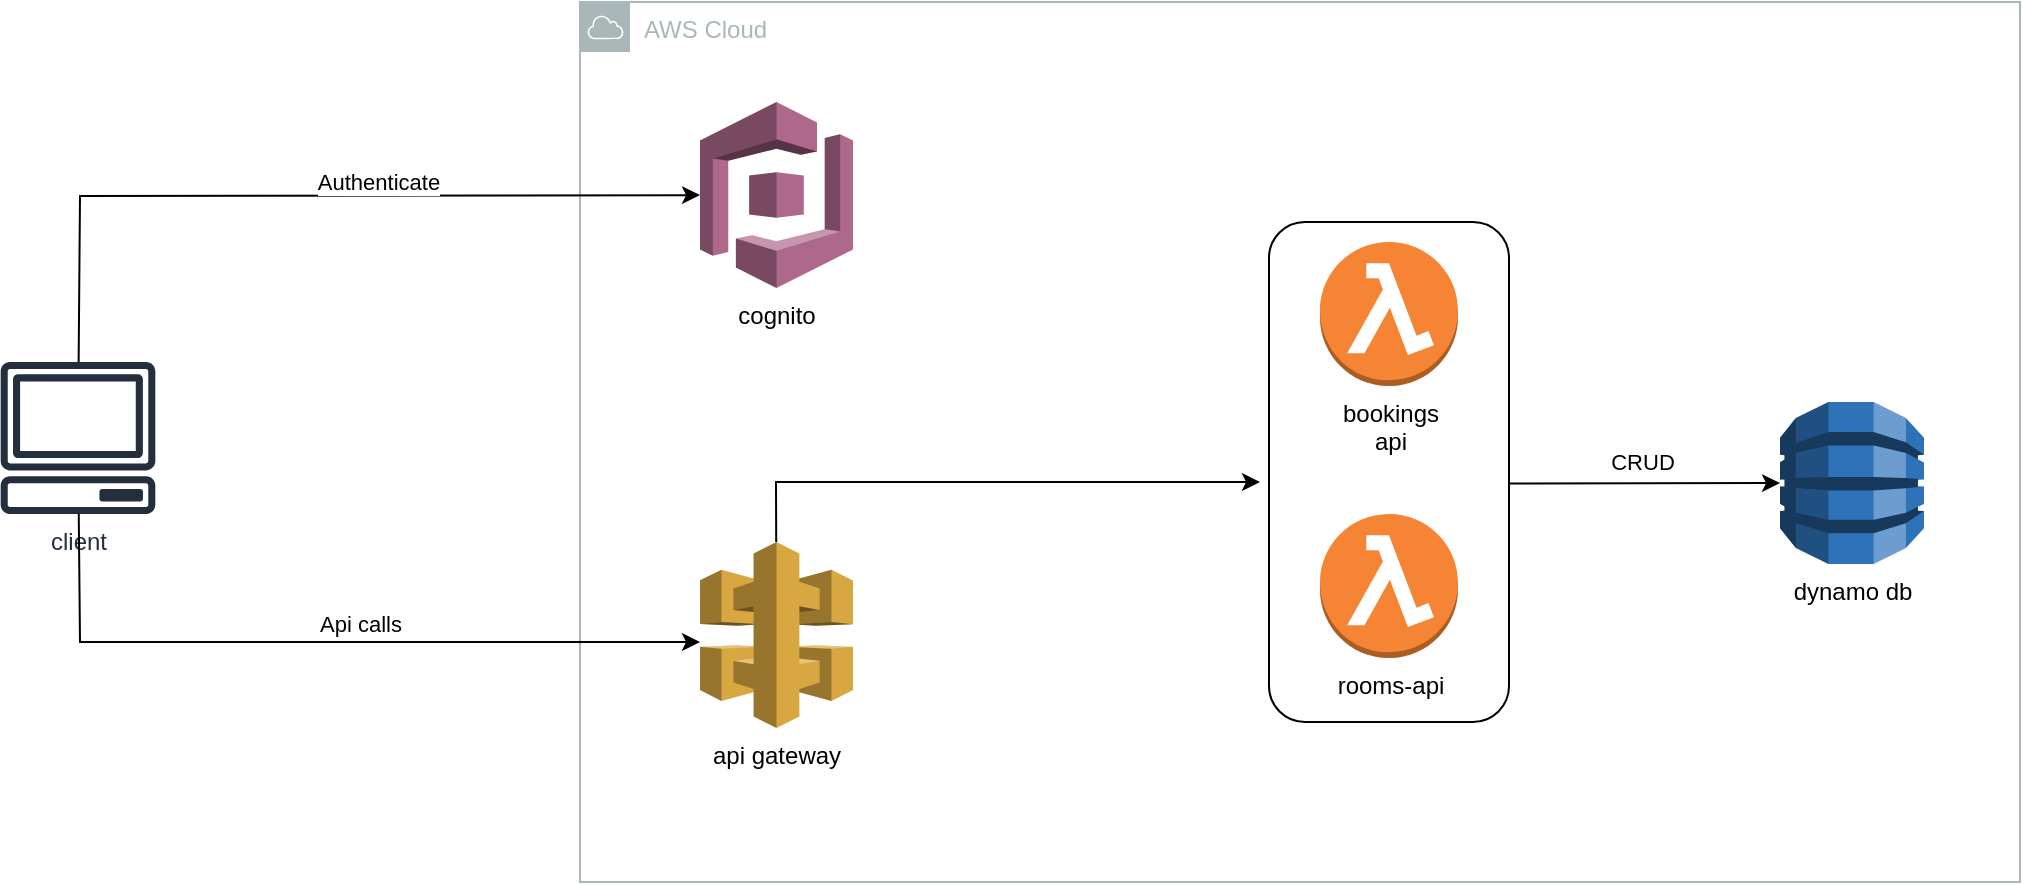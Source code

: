 <mxfile version="22.0.8" type="device">
  <diagram name="Page-1" id="ePp4BQmzdblBNXzfJLjE">
    <mxGraphModel dx="4097" dy="1926" grid="1" gridSize="10" guides="1" tooltips="1" connect="1" arrows="1" fold="1" page="1" pageScale="1" pageWidth="827" pageHeight="1169" math="0" shadow="0">
      <root>
        <mxCell id="0" />
        <mxCell id="1" parent="0" />
        <mxCell id="6FErDZVeGJDnZcZU2Khr-1" value="AWS Cloud" style="sketch=0;outlineConnect=0;gradientColor=none;html=1;whiteSpace=wrap;fontSize=12;fontStyle=0;shape=mxgraph.aws4.group;grIcon=mxgraph.aws4.group_aws_cloud;strokeColor=#AAB7B8;fillColor=none;verticalAlign=top;align=left;spacingLeft=30;fontColor=#AAB7B8;dashed=0;" vertex="1" parent="1">
          <mxGeometry x="320" y="120" width="720" height="440" as="geometry" />
        </mxCell>
        <mxCell id="6FErDZVeGJDnZcZU2Khr-2" value="cognito&lt;br&gt;" style="outlineConnect=0;dashed=0;verticalLabelPosition=bottom;verticalAlign=top;align=center;html=1;shape=mxgraph.aws3.cognito;fillColor=#AD688B;gradientColor=none;" vertex="1" parent="1">
          <mxGeometry x="380" y="170" width="76.5" height="93" as="geometry" />
        </mxCell>
        <mxCell id="6FErDZVeGJDnZcZU2Khr-4" value="api gateway&lt;br&gt;" style="outlineConnect=0;dashed=0;verticalLabelPosition=bottom;verticalAlign=top;align=center;html=1;shape=mxgraph.aws3.api_gateway;fillColor=#D9A741;gradientColor=none;" vertex="1" parent="1">
          <mxGeometry x="380" y="390" width="76.5" height="93" as="geometry" />
        </mxCell>
        <mxCell id="6FErDZVeGJDnZcZU2Khr-5" value="client&lt;br&gt;" style="sketch=0;outlineConnect=0;fontColor=#232F3E;gradientColor=none;fillColor=#232F3D;strokeColor=none;dashed=0;verticalLabelPosition=bottom;verticalAlign=top;align=center;html=1;fontSize=12;fontStyle=0;aspect=fixed;pointerEvents=1;shape=mxgraph.aws4.client;" vertex="1" parent="1">
          <mxGeometry x="30" y="300" width="78" height="76" as="geometry" />
        </mxCell>
        <mxCell id="6FErDZVeGJDnZcZU2Khr-6" value="bookings&lt;br&gt;api&lt;br&gt;" style="outlineConnect=0;dashed=0;verticalLabelPosition=bottom;verticalAlign=top;align=center;html=1;shape=mxgraph.aws3.lambda_function;fillColor=#F58534;gradientColor=none;" vertex="1" parent="1">
          <mxGeometry x="690" y="240" width="69" height="72" as="geometry" />
        </mxCell>
        <mxCell id="6FErDZVeGJDnZcZU2Khr-7" value="dynamo db&lt;br&gt;" style="outlineConnect=0;dashed=0;verticalLabelPosition=bottom;verticalAlign=top;align=center;html=1;shape=mxgraph.aws3.dynamo_db;fillColor=#2E73B8;gradientColor=none;" vertex="1" parent="1">
          <mxGeometry x="920" y="320" width="72" height="81" as="geometry" />
        </mxCell>
        <mxCell id="6FErDZVeGJDnZcZU2Khr-8" value="rooms-api&lt;br&gt;" style="outlineConnect=0;dashed=0;verticalLabelPosition=bottom;verticalAlign=top;align=center;html=1;shape=mxgraph.aws3.lambda_function;fillColor=#F58534;gradientColor=none;" vertex="1" parent="1">
          <mxGeometry x="690" y="376" width="69" height="72" as="geometry" />
        </mxCell>
        <mxCell id="6FErDZVeGJDnZcZU2Khr-15" value="" style="rounded=1;whiteSpace=wrap;html=1;fillColor=none;" vertex="1" parent="1">
          <mxGeometry x="664.5" y="230" width="120" height="250" as="geometry" />
        </mxCell>
        <mxCell id="6FErDZVeGJDnZcZU2Khr-20" value="" style="endArrow=classic;html=1;rounded=0;" edge="1" parent="1" source="6FErDZVeGJDnZcZU2Khr-5" target="6FErDZVeGJDnZcZU2Khr-2">
          <mxGeometry width="50" height="50" relative="1" as="geometry">
            <mxPoint x="390" y="370" as="sourcePoint" />
            <mxPoint x="440" y="320" as="targetPoint" />
            <Array as="points">
              <mxPoint x="70" y="217" />
            </Array>
          </mxGeometry>
        </mxCell>
        <mxCell id="6FErDZVeGJDnZcZU2Khr-21" value="Authenticate&lt;br&gt;" style="edgeLabel;html=1;align=center;verticalAlign=middle;resizable=0;points=[];" vertex="1" connectable="0" parent="6FErDZVeGJDnZcZU2Khr-20">
          <mxGeometry x="0.181" y="-2" relative="1" as="geometry">
            <mxPoint y="-9" as="offset" />
          </mxGeometry>
        </mxCell>
        <mxCell id="6FErDZVeGJDnZcZU2Khr-22" value="" style="endArrow=classic;html=1;rounded=0;" edge="1" parent="1" source="6FErDZVeGJDnZcZU2Khr-5">
          <mxGeometry width="50" height="50" relative="1" as="geometry">
            <mxPoint x="390" y="370" as="sourcePoint" />
            <mxPoint x="380" y="440" as="targetPoint" />
            <Array as="points">
              <mxPoint x="70" y="440" />
            </Array>
          </mxGeometry>
        </mxCell>
        <mxCell id="6FErDZVeGJDnZcZU2Khr-23" value="Api calls&lt;br&gt;" style="edgeLabel;html=1;align=center;verticalAlign=middle;resizable=0;points=[];" vertex="1" connectable="0" parent="6FErDZVeGJDnZcZU2Khr-22">
          <mxGeometry x="0.027" y="2" relative="1" as="geometry">
            <mxPoint x="12" y="-7" as="offset" />
          </mxGeometry>
        </mxCell>
        <mxCell id="6FErDZVeGJDnZcZU2Khr-24" value="" style="endArrow=classic;html=1;rounded=0;" edge="1" parent="1" source="6FErDZVeGJDnZcZU2Khr-4">
          <mxGeometry width="50" height="50" relative="1" as="geometry">
            <mxPoint x="430" y="440" as="sourcePoint" />
            <mxPoint x="660" y="360" as="targetPoint" />
            <Array as="points">
              <mxPoint x="418" y="360" />
            </Array>
          </mxGeometry>
        </mxCell>
        <mxCell id="6FErDZVeGJDnZcZU2Khr-25" value="" style="endArrow=classic;html=1;rounded=0;exitX=0.999;exitY=0.523;exitDx=0;exitDy=0;exitPerimeter=0;" edge="1" parent="1" source="6FErDZVeGJDnZcZU2Khr-15" target="6FErDZVeGJDnZcZU2Khr-7">
          <mxGeometry width="50" height="50" relative="1" as="geometry">
            <mxPoint x="790" y="361" as="sourcePoint" />
            <mxPoint x="440" y="320" as="targetPoint" />
          </mxGeometry>
        </mxCell>
        <mxCell id="6FErDZVeGJDnZcZU2Khr-26" value="CRUD&lt;br&gt;" style="edgeLabel;html=1;align=center;verticalAlign=middle;resizable=0;points=[];" vertex="1" connectable="0" parent="6FErDZVeGJDnZcZU2Khr-25">
          <mxGeometry x="-0.32" y="-2" relative="1" as="geometry">
            <mxPoint x="20" y="-13" as="offset" />
          </mxGeometry>
        </mxCell>
      </root>
    </mxGraphModel>
  </diagram>
</mxfile>
